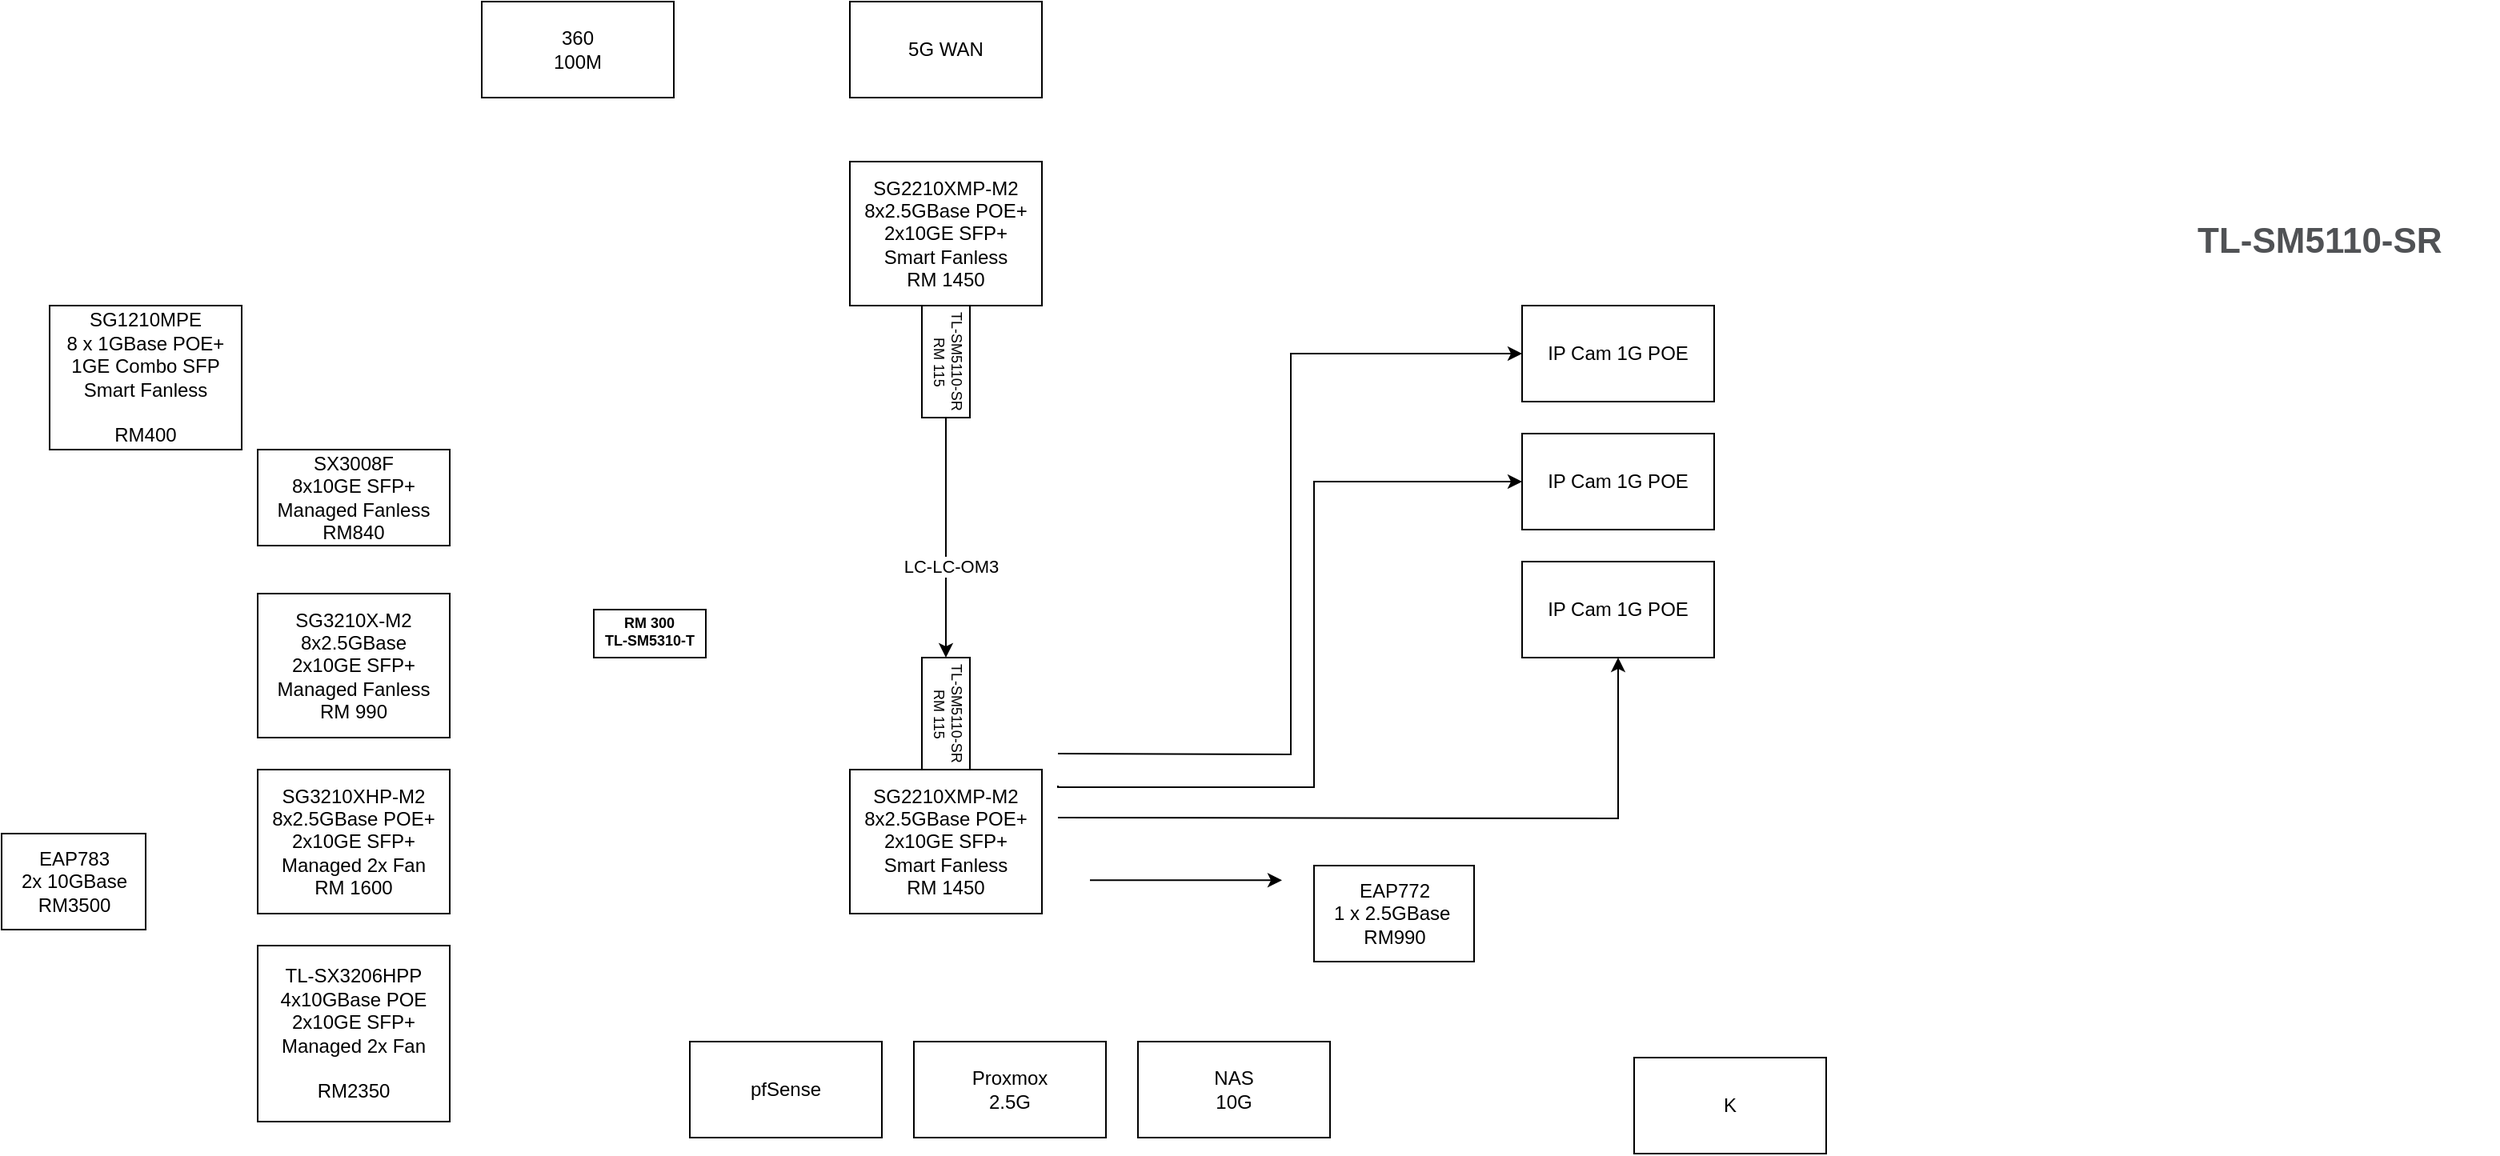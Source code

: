 <mxfile version="24.7.5" pages="3">
  <diagram name="Page-1" id="pbcTZh8GHBpGLhXNIeBB">
    <mxGraphModel dx="2261" dy="821" grid="1" gridSize="10" guides="1" tooltips="1" connect="1" arrows="1" fold="1" page="1" pageScale="1" pageWidth="827" pageHeight="1169" math="0" shadow="0">
      <root>
        <mxCell id="0" />
        <mxCell id="1" parent="0" />
        <mxCell id="Z4i8T66TRp5-hyZMOipv-3" value="360&lt;div&gt;100M&lt;/div&gt;" style="rounded=0;whiteSpace=wrap;html=1;" vertex="1" parent="1">
          <mxGeometry x="-110" y="420" width="120" height="60" as="geometry" />
        </mxCell>
        <mxCell id="Z4i8T66TRp5-hyZMOipv-4" value="K" style="rounded=0;whiteSpace=wrap;html=1;" vertex="1" parent="1">
          <mxGeometry x="610" y="1080" width="120" height="60" as="geometry" />
        </mxCell>
        <mxCell id="Z4i8T66TRp5-hyZMOipv-5" value="pfSense" style="rounded=0;whiteSpace=wrap;html=1;" vertex="1" parent="1">
          <mxGeometry x="20" y="1070" width="120" height="60" as="geometry" />
        </mxCell>
        <mxCell id="Z4i8T66TRp5-hyZMOipv-6" value="5G WAN" style="rounded=0;whiteSpace=wrap;html=1;" vertex="1" parent="1">
          <mxGeometry x="120" y="420" width="120" height="60" as="geometry" />
        </mxCell>
        <mxCell id="Z4i8T66TRp5-hyZMOipv-7" value="Proxmox&lt;div&gt;2.5G&lt;/div&gt;" style="rounded=0;whiteSpace=wrap;html=1;" vertex="1" parent="1">
          <mxGeometry x="160" y="1070" width="120" height="60" as="geometry" />
        </mxCell>
        <mxCell id="Z4i8T66TRp5-hyZMOipv-12" style="edgeStyle=orthogonalEdgeStyle;rounded=0;orthogonalLoop=1;jettySize=auto;html=1;entryX=0.5;entryY=0;entryDx=0;entryDy=0;" edge="1" parent="1" source="OeohPNouyVNZ0SFP6d9K-26" target="Z9bdR9n9GlLmIkL_PWtc-4">
          <mxGeometry relative="1" as="geometry">
            <mxPoint x="180" y="630" as="sourcePoint" />
            <mxPoint x="180" y="820" as="targetPoint" />
          </mxGeometry>
        </mxCell>
        <mxCell id="Z9bdR9n9GlLmIkL_PWtc-2" value="LC-LC-OM3" style="edgeLabel;html=1;align=center;verticalAlign=middle;resizable=0;points=[];" vertex="1" connectable="0" parent="Z4i8T66TRp5-hyZMOipv-12">
          <mxGeometry x="0.233" y="3" relative="1" as="geometry">
            <mxPoint as="offset" />
          </mxGeometry>
        </mxCell>
        <mxCell id="Z4i8T66TRp5-hyZMOipv-11" value="NAS&lt;div&gt;10G&lt;/div&gt;" style="rounded=0;whiteSpace=wrap;html=1;" vertex="1" parent="1">
          <mxGeometry x="300" y="1070" width="120" height="60" as="geometry" />
        </mxCell>
        <mxCell id="Z4i8T66TRp5-hyZMOipv-17" value="SG1210MPE&lt;div&gt;&lt;div&gt;8 x 1GBase POE+&lt;/div&gt;&lt;div&gt;1GE Combo SFP&lt;/div&gt;&lt;/div&gt;&lt;div&gt;Smart Fanless&lt;/div&gt;&lt;div&gt;&lt;br&gt;&lt;/div&gt;&lt;div&gt;RM400&lt;/div&gt;" style="rounded=0;whiteSpace=wrap;html=1;" vertex="1" parent="1">
          <mxGeometry x="-380" y="610" width="120" height="90" as="geometry" />
        </mxCell>
        <mxCell id="Z4i8T66TRp5-hyZMOipv-19" value="EAP783&lt;div&gt;2x 10GBase&lt;/div&gt;&lt;div&gt;RM3500&lt;/div&gt;" style="text;html=1;align=center;verticalAlign=middle;resizable=0;points=[];autosize=1;strokeColor=default;" vertex="1" parent="1">
          <mxGeometry x="-410" y="940" width="90" height="60" as="geometry" />
        </mxCell>
        <mxCell id="Z9bdR9n9GlLmIkL_PWtc-1" value="SX3008F&lt;div&gt;8x10GE SFP+&lt;/div&gt;&lt;div&gt;Managed Fanless&lt;/div&gt;&lt;div&gt;RM840&lt;/div&gt;" style="rounded=0;whiteSpace=wrap;html=1;" vertex="1" parent="1">
          <mxGeometry x="-250" y="700" width="120" height="60" as="geometry" />
        </mxCell>
        <mxCell id="Z9bdR9n9GlLmIkL_PWtc-3" value="&lt;span style=&quot;color: rgb(80, 82, 85); font-family: AktivGrotesk-Corp, Helvetica, sans-serif; font-size: 22px; font-style: normal; font-variant-ligatures: normal; font-variant-caps: normal; font-weight: 700; letter-spacing: normal; orphans: 2; text-align: start; text-indent: 0px; text-transform: none; widows: 2; word-spacing: 0px; -webkit-text-stroke: 1px rgba(0, 0, 0, 0); white-space: normal; background-color: rgb(255, 255, 255); text-decoration-thickness: initial; text-decoration-style: initial; text-decoration-color: initial; display: inline !important; float: none;&quot;&gt;TL-SM5110-SR&lt;/span&gt;" style="text;whiteSpace=wrap;html=1;" vertex="1" parent="1">
          <mxGeometry x="960" y="550" width="190" height="50" as="geometry" />
        </mxCell>
        <mxCell id="Z9bdR9n9GlLmIkL_PWtc-4" value="TL-SM5110-SR&lt;div&gt;RM 115&lt;/div&gt;" style="rounded=0;whiteSpace=wrap;html=1;fontSize=9;horizontal=1;textDirection=vertical-rl;fontStyle=0" vertex="1" parent="1">
          <mxGeometry x="165" y="830" width="30" height="70" as="geometry" />
        </mxCell>
        <mxCell id="Z9bdR9n9GlLmIkL_PWtc-5" value="TL-SM5310-T&lt;div&gt;RM 300&lt;/div&gt;" style="rounded=0;whiteSpace=wrap;html=1;fontSize=9;horizontal=1;textDirection=vertical-lr;fontStyle=1;rotation=-90;" vertex="1" parent="1">
          <mxGeometry x="-20" y="780" width="30" height="70" as="geometry" />
        </mxCell>
        <mxCell id="OeohPNouyVNZ0SFP6d9K-8" style="edgeStyle=orthogonalEdgeStyle;rounded=0;orthogonalLoop=1;jettySize=auto;html=1;" edge="1" parent="1">
          <mxGeometry relative="1" as="geometry">
            <mxPoint x="390" y="969.17" as="targetPoint" />
            <mxPoint x="270" y="969.17" as="sourcePoint" />
          </mxGeometry>
        </mxCell>
        <mxCell id="OeohPNouyVNZ0SFP6d9K-1" value="TL-SX3206HPP&lt;div&gt;4x10GBase POE&lt;/div&gt;&lt;div&gt;2x10GE SFP+&lt;/div&gt;&lt;div&gt;Managed 2x Fan&lt;/div&gt;&lt;div&gt;&lt;br&gt;&lt;/div&gt;&lt;div&gt;RM2350&lt;/div&gt;" style="rounded=0;whiteSpace=wrap;html=1;" vertex="1" parent="1">
          <mxGeometry x="-250" y="1010" width="120" height="110" as="geometry" />
        </mxCell>
        <mxCell id="OeohPNouyVNZ0SFP6d9K-3" value="IP Cam 1G POE" style="rounded=0;whiteSpace=wrap;html=1;" vertex="1" parent="1">
          <mxGeometry x="540" y="770" width="120" height="60" as="geometry" />
        </mxCell>
        <mxCell id="OeohPNouyVNZ0SFP6d9K-13" style="edgeStyle=orthogonalEdgeStyle;rounded=0;orthogonalLoop=1;jettySize=auto;html=1;" edge="1" parent="1" target="OeohPNouyVNZ0SFP6d9K-3">
          <mxGeometry relative="1" as="geometry">
            <mxPoint x="250" y="930" as="sourcePoint" />
          </mxGeometry>
        </mxCell>
        <mxCell id="OeohPNouyVNZ0SFP6d9K-19" style="edgeStyle=orthogonalEdgeStyle;rounded=0;orthogonalLoop=1;jettySize=auto;html=1;entryX=0;entryY=0.5;entryDx=0;entryDy=0;" edge="1" parent="1" target="OeohPNouyVNZ0SFP6d9K-16">
          <mxGeometry relative="1" as="geometry">
            <mxPoint x="250" y="910" as="sourcePoint" />
            <Array as="points">
              <mxPoint x="250" y="911" />
              <mxPoint x="410" y="911" />
              <mxPoint x="410" y="720" />
            </Array>
          </mxGeometry>
        </mxCell>
        <mxCell id="OeohPNouyVNZ0SFP6d9K-20" style="edgeStyle=orthogonalEdgeStyle;rounded=0;orthogonalLoop=1;jettySize=auto;html=1;entryX=0;entryY=0.5;entryDx=0;entryDy=0;" edge="1" parent="1" target="OeohPNouyVNZ0SFP6d9K-17">
          <mxGeometry relative="1" as="geometry">
            <mxPoint x="250" y="890" as="sourcePoint" />
          </mxGeometry>
        </mxCell>
        <mxCell id="OeohPNouyVNZ0SFP6d9K-16" value="IP Cam 1G POE" style="rounded=0;whiteSpace=wrap;html=1;" vertex="1" parent="1">
          <mxGeometry x="540" y="690" width="120" height="60" as="geometry" />
        </mxCell>
        <mxCell id="OeohPNouyVNZ0SFP6d9K-17" value="IP Cam 1G POE" style="rounded=0;whiteSpace=wrap;html=1;" vertex="1" parent="1">
          <mxGeometry x="540" y="610" width="120" height="60" as="geometry" />
        </mxCell>
        <mxCell id="OeohPNouyVNZ0SFP6d9K-21" value="SG2210XMP-M2&lt;div&gt;8x2.5GBase POE+&lt;/div&gt;&lt;div&gt;2x10GE SFP+&lt;/div&gt;&lt;div&gt;Smart Fanless&lt;/div&gt;&lt;div&gt;RM 1450&lt;/div&gt;" style="rounded=0;whiteSpace=wrap;html=1;" vertex="1" parent="1">
          <mxGeometry x="120" y="900" width="120" height="90" as="geometry" />
        </mxCell>
        <mxCell id="OeohPNouyVNZ0SFP6d9K-22" value="SG3210X-M2&lt;div&gt;8x2.5GBase&lt;/div&gt;&lt;div&gt;2x10GE SFP+&lt;/div&gt;&lt;div&gt;Managed Fanless&lt;/div&gt;&lt;div&gt;RM 990&lt;/div&gt;" style="rounded=0;whiteSpace=wrap;html=1;" vertex="1" parent="1">
          <mxGeometry x="-250" y="790" width="120" height="90" as="geometry" />
        </mxCell>
        <mxCell id="OeohPNouyVNZ0SFP6d9K-23" value="EAP772&lt;div&gt;1 x 2.5GBase&amp;nbsp;&lt;/div&gt;&lt;div&gt;RM990&lt;/div&gt;" style="text;html=1;align=center;verticalAlign=middle;resizable=0;points=[];autosize=1;strokeColor=default;" vertex="1" parent="1">
          <mxGeometry x="410" y="960" width="100" height="60" as="geometry" />
        </mxCell>
        <mxCell id="OeohPNouyVNZ0SFP6d9K-24" value="SG3210XHP-M2&lt;div&gt;8x2.5GBase POE+&lt;/div&gt;&lt;div&gt;2x10GE SFP+&lt;/div&gt;&lt;div&gt;Managed 2x Fan&lt;/div&gt;&lt;div&gt;RM 1600&lt;/div&gt;" style="rounded=0;whiteSpace=wrap;html=1;" vertex="1" parent="1">
          <mxGeometry x="-250" y="900" width="120" height="90" as="geometry" />
        </mxCell>
        <mxCell id="OeohPNouyVNZ0SFP6d9K-25" value="SG2210XMP-M2&lt;div&gt;8x2.5GBase POE+&lt;/div&gt;&lt;div&gt;2x10GE SFP+&lt;/div&gt;&lt;div&gt;Smart Fanless&lt;/div&gt;&lt;div&gt;RM 1450&lt;/div&gt;" style="rounded=0;whiteSpace=wrap;html=1;" vertex="1" parent="1">
          <mxGeometry x="120" y="520" width="120" height="90" as="geometry" />
        </mxCell>
        <mxCell id="OeohPNouyVNZ0SFP6d9K-27" value="" style="edgeStyle=orthogonalEdgeStyle;rounded=0;orthogonalLoop=1;jettySize=auto;html=1;entryX=0.5;entryY=0;entryDx=0;entryDy=0;" edge="1" parent="1" target="OeohPNouyVNZ0SFP6d9K-26">
          <mxGeometry relative="1" as="geometry">
            <mxPoint x="180" y="630" as="sourcePoint" />
            <mxPoint x="180" y="830" as="targetPoint" />
          </mxGeometry>
        </mxCell>
        <mxCell id="OeohPNouyVNZ0SFP6d9K-26" value="TL-SM5110-SR&lt;div&gt;RM 115&lt;/div&gt;" style="rounded=0;whiteSpace=wrap;html=1;fontSize=9;horizontal=1;textDirection=vertical-rl;fontStyle=0" vertex="1" parent="1">
          <mxGeometry x="165" y="610" width="30" height="70" as="geometry" />
        </mxCell>
      </root>
    </mxGraphModel>
  </diagram>
  <diagram name="Copy of Page-1" id="Lj-VovJ5K9fjIuEtGVKG">
    <mxGraphModel dx="2261" dy="821" grid="1" gridSize="10" guides="1" tooltips="1" connect="1" arrows="1" fold="1" page="1" pageScale="1" pageWidth="827" pageHeight="1169" math="0" shadow="0">
      <root>
        <mxCell id="eAYGPAcNpQr_43S9VWzx-0" />
        <mxCell id="eAYGPAcNpQr_43S9VWzx-1" parent="eAYGPAcNpQr_43S9VWzx-0" />
        <mxCell id="eAYGPAcNpQr_43S9VWzx-2" value="360&lt;div&gt;100M&lt;/div&gt;" style="rounded=0;whiteSpace=wrap;html=1;" vertex="1" parent="eAYGPAcNpQr_43S9VWzx-1">
          <mxGeometry x="-240" y="340" width="120" height="60" as="geometry" />
        </mxCell>
        <mxCell id="O92i0cZraoN64cPFJsai-16" style="edgeStyle=orthogonalEdgeStyle;rounded=0;orthogonalLoop=1;jettySize=auto;html=1;exitX=0.5;exitY=1;exitDx=0;exitDy=0;" edge="1" parent="eAYGPAcNpQr_43S9VWzx-1" source="eAYGPAcNpQr_43S9VWzx-3" target="O92i0cZraoN64cPFJsai-1">
          <mxGeometry relative="1" as="geometry" />
        </mxCell>
        <mxCell id="eAYGPAcNpQr_43S9VWzx-3" value="K" style="rounded=0;whiteSpace=wrap;html=1;" vertex="1" parent="eAYGPAcNpQr_43S9VWzx-1">
          <mxGeometry x="354" y="520" width="120" height="60" as="geometry" />
        </mxCell>
        <mxCell id="eAYGPAcNpQr_43S9VWzx-4" value="pfSense" style="rounded=0;whiteSpace=wrap;html=1;" vertex="1" parent="eAYGPAcNpQr_43S9VWzx-1">
          <mxGeometry x="20" y="1070" width="120" height="60" as="geometry" />
        </mxCell>
        <mxCell id="eAYGPAcNpQr_43S9VWzx-5" value="5G WAN" style="rounded=0;whiteSpace=wrap;html=1;" vertex="1" parent="eAYGPAcNpQr_43S9VWzx-1">
          <mxGeometry x="60" y="420" width="117" height="60" as="geometry" />
        </mxCell>
        <mxCell id="eAYGPAcNpQr_43S9VWzx-6" value="Proxmox&lt;div&gt;2.5G&lt;/div&gt;" style="rounded=0;whiteSpace=wrap;html=1;" vertex="1" parent="eAYGPAcNpQr_43S9VWzx-1">
          <mxGeometry x="160" y="1070" width="120" height="60" as="geometry" />
        </mxCell>
        <mxCell id="eAYGPAcNpQr_43S9VWzx-7" style="edgeStyle=orthogonalEdgeStyle;rounded=0;orthogonalLoop=1;jettySize=auto;html=1;entryX=0.5;entryY=0;entryDx=0;entryDy=0;exitX=0.5;exitY=1;exitDx=0;exitDy=0;" edge="1" parent="eAYGPAcNpQr_43S9VWzx-1" source="eAYGPAcNpQr_43S9VWzx-30" target="eAYGPAcNpQr_43S9VWzx-14">
          <mxGeometry relative="1" as="geometry">
            <mxPoint x="160" y="720" as="sourcePoint" />
            <mxPoint x="120" y="820" as="targetPoint" />
          </mxGeometry>
        </mxCell>
        <mxCell id="eAYGPAcNpQr_43S9VWzx-8" value="LC-LC-OM3" style="edgeLabel;html=1;align=center;verticalAlign=middle;resizable=0;points=[];" vertex="1" connectable="0" parent="eAYGPAcNpQr_43S9VWzx-7">
          <mxGeometry x="0.233" y="3" relative="1" as="geometry">
            <mxPoint as="offset" />
          </mxGeometry>
        </mxCell>
        <mxCell id="eAYGPAcNpQr_43S9VWzx-9" value="NAS&lt;div&gt;10G&lt;/div&gt;" style="rounded=0;whiteSpace=wrap;html=1;" vertex="1" parent="eAYGPAcNpQr_43S9VWzx-1">
          <mxGeometry x="300" y="1070" width="120" height="60" as="geometry" />
        </mxCell>
        <mxCell id="eAYGPAcNpQr_43S9VWzx-10" value="SG1210MPE&lt;div&gt;&lt;div&gt;8 x 1GBase POE+&lt;/div&gt;&lt;div&gt;1GE Combo SFP&lt;/div&gt;&lt;/div&gt;&lt;div&gt;Smart Fanless&lt;/div&gt;&lt;div&gt;&lt;br&gt;&lt;/div&gt;&lt;div&gt;RM400&lt;/div&gt;" style="rounded=0;whiteSpace=wrap;html=1;" vertex="1" parent="eAYGPAcNpQr_43S9VWzx-1">
          <mxGeometry x="-380" y="610" width="120" height="90" as="geometry" />
        </mxCell>
        <mxCell id="eAYGPAcNpQr_43S9VWzx-11" value="EAP783&lt;div&gt;2x 10GBase&lt;/div&gt;&lt;div&gt;RM3500&lt;/div&gt;" style="text;html=1;align=center;verticalAlign=middle;resizable=0;points=[];autosize=1;strokeColor=default;" vertex="1" parent="eAYGPAcNpQr_43S9VWzx-1">
          <mxGeometry x="-410" y="940" width="90" height="60" as="geometry" />
        </mxCell>
        <mxCell id="eAYGPAcNpQr_43S9VWzx-12" value="SX3008F&lt;div&gt;8x10GE SFP+&lt;/div&gt;&lt;div&gt;Managed Fanless&lt;/div&gt;&lt;div&gt;RM840&lt;/div&gt;" style="rounded=0;whiteSpace=wrap;html=1;" vertex="1" parent="eAYGPAcNpQr_43S9VWzx-1">
          <mxGeometry x="60" y="900" width="280" height="60" as="geometry" />
        </mxCell>
        <mxCell id="eAYGPAcNpQr_43S9VWzx-13" value="&lt;span style=&quot;color: rgb(80, 82, 85); font-family: AktivGrotesk-Corp, Helvetica, sans-serif; font-size: 22px; font-style: normal; font-variant-ligatures: normal; font-variant-caps: normal; font-weight: 700; letter-spacing: normal; orphans: 2; text-align: start; text-indent: 0px; text-transform: none; widows: 2; word-spacing: 0px; -webkit-text-stroke: 1px rgba(0, 0, 0, 0); white-space: normal; background-color: rgb(255, 255, 255); text-decoration-thickness: initial; text-decoration-style: initial; text-decoration-color: initial; display: inline !important; float: none;&quot;&gt;TL-SM5110-SR&lt;/span&gt;" style="text;whiteSpace=wrap;html=1;" vertex="1" parent="eAYGPAcNpQr_43S9VWzx-1">
          <mxGeometry x="960" y="550" width="190" height="50" as="geometry" />
        </mxCell>
        <mxCell id="eAYGPAcNpQr_43S9VWzx-14" value="TL-SM5110-SR&lt;div&gt;RM 115&lt;/div&gt;" style="rounded=0;whiteSpace=wrap;html=1;fontSize=9;horizontal=1;textDirection=vertical-rl;fontStyle=0" vertex="1" parent="eAYGPAcNpQr_43S9VWzx-1">
          <mxGeometry x="105" y="830" width="27" height="70" as="geometry" />
        </mxCell>
        <mxCell id="eAYGPAcNpQr_43S9VWzx-15" value="10G&lt;div&gt;TL-SM5310-T&lt;div&gt;RM 300&lt;/div&gt;&lt;/div&gt;" style="rounded=0;whiteSpace=wrap;html=1;fontSize=9;horizontal=1;textDirection=vertical-rl;fontStyle=1;rotation=-90;" vertex="1" parent="eAYGPAcNpQr_43S9VWzx-1">
          <mxGeometry x="242" y="949" width="47" height="70" as="geometry" />
        </mxCell>
        <mxCell id="eAYGPAcNpQr_43S9VWzx-16" style="edgeStyle=orthogonalEdgeStyle;rounded=0;orthogonalLoop=1;jettySize=auto;html=1;" edge="1" parent="eAYGPAcNpQr_43S9VWzx-1">
          <mxGeometry relative="1" as="geometry">
            <mxPoint x="430" y="983.5" as="targetPoint" />
            <mxPoint x="310" y="983.5" as="sourcePoint" />
          </mxGeometry>
        </mxCell>
        <mxCell id="eAYGPAcNpQr_43S9VWzx-17" value="TL-SX3206HPP&lt;div&gt;4x10GBase POE&lt;/div&gt;&lt;div&gt;2x10GE SFP+&lt;/div&gt;&lt;div&gt;Managed 2x Fan&lt;/div&gt;&lt;div&gt;&lt;br&gt;&lt;/div&gt;&lt;div&gt;RM2350&lt;/div&gt;" style="rounded=0;whiteSpace=wrap;html=1;" vertex="1" parent="eAYGPAcNpQr_43S9VWzx-1">
          <mxGeometry x="-250" y="1010" width="120" height="110" as="geometry" />
        </mxCell>
        <mxCell id="O92i0cZraoN64cPFJsai-21" style="edgeStyle=orthogonalEdgeStyle;rounded=0;orthogonalLoop=1;jettySize=auto;html=1;entryX=0.25;entryY=1;entryDx=0;entryDy=0;" edge="1" parent="eAYGPAcNpQr_43S9VWzx-1" source="eAYGPAcNpQr_43S9VWzx-18" target="O92i0cZraoN64cPFJsai-1">
          <mxGeometry relative="1" as="geometry" />
        </mxCell>
        <mxCell id="eAYGPAcNpQr_43S9VWzx-18" value="IP Cam 1G POE" style="rounded=0;whiteSpace=wrap;html=1;" vertex="1" parent="eAYGPAcNpQr_43S9VWzx-1">
          <mxGeometry x="700" y="870" width="120" height="60" as="geometry" />
        </mxCell>
        <mxCell id="O92i0cZraoN64cPFJsai-20" style="edgeStyle=orthogonalEdgeStyle;rounded=0;orthogonalLoop=1;jettySize=auto;html=1;entryX=0.5;entryY=1;entryDx=0;entryDy=0;" edge="1" parent="eAYGPAcNpQr_43S9VWzx-1" source="eAYGPAcNpQr_43S9VWzx-22" target="O92i0cZraoN64cPFJsai-1">
          <mxGeometry relative="1" as="geometry">
            <Array as="points">
              <mxPoint x="600" y="800" />
              <mxPoint x="600" y="804" />
            </Array>
          </mxGeometry>
        </mxCell>
        <mxCell id="eAYGPAcNpQr_43S9VWzx-22" value="IP Cam 1G POE" style="rounded=0;whiteSpace=wrap;html=1;" vertex="1" parent="eAYGPAcNpQr_43S9VWzx-1">
          <mxGeometry x="700" y="790" width="120" height="60" as="geometry" />
        </mxCell>
        <mxCell id="O92i0cZraoN64cPFJsai-19" style="edgeStyle=orthogonalEdgeStyle;rounded=0;orthogonalLoop=1;jettySize=auto;html=1;entryX=0.75;entryY=1;entryDx=0;entryDy=0;" edge="1" parent="eAYGPAcNpQr_43S9VWzx-1" source="eAYGPAcNpQr_43S9VWzx-23" target="O92i0cZraoN64cPFJsai-1">
          <mxGeometry relative="1" as="geometry" />
        </mxCell>
        <mxCell id="eAYGPAcNpQr_43S9VWzx-23" value="IP Cam 1G POE" style="rounded=0;whiteSpace=wrap;html=1;" vertex="1" parent="eAYGPAcNpQr_43S9VWzx-1">
          <mxGeometry x="700" y="710" width="120" height="60" as="geometry" />
        </mxCell>
        <mxCell id="eAYGPAcNpQr_43S9VWzx-25" value="SG3210X-M2&lt;div&gt;8x2.5GBase&lt;/div&gt;&lt;div&gt;2x10GE SFP+&lt;/div&gt;&lt;div&gt;Managed Fanless&lt;/div&gt;&lt;div&gt;RM 990&lt;/div&gt;" style="rounded=0;whiteSpace=wrap;html=1;" vertex="1" parent="eAYGPAcNpQr_43S9VWzx-1">
          <mxGeometry x="-250" y="790" width="120" height="90" as="geometry" />
        </mxCell>
        <mxCell id="eAYGPAcNpQr_43S9VWzx-26" value="EAP772&lt;div&gt;1 x 2.5GBase&amp;nbsp;&lt;/div&gt;&lt;div&gt;RM990&lt;/div&gt;" style="text;html=1;align=center;verticalAlign=middle;resizable=0;points=[];autosize=1;strokeColor=default;" vertex="1" parent="eAYGPAcNpQr_43S9VWzx-1">
          <mxGeometry x="440" y="954" width="100" height="60" as="geometry" />
        </mxCell>
        <mxCell id="eAYGPAcNpQr_43S9VWzx-27" value="SG3210XHP-M2&lt;div&gt;8x2.5GBase POE+&lt;/div&gt;&lt;div&gt;2x10GE SFP+&lt;/div&gt;&lt;div&gt;Managed 2x Fan&lt;/div&gt;&lt;div&gt;RM 1600&lt;/div&gt;" style="rounded=0;whiteSpace=wrap;html=1;" vertex="1" parent="eAYGPAcNpQr_43S9VWzx-1">
          <mxGeometry x="-250" y="900" width="120" height="90" as="geometry" />
        </mxCell>
        <mxCell id="eAYGPAcNpQr_43S9VWzx-28" value="SG2210XMP-M2&lt;div&gt;8x2.5GBase POE+&lt;/div&gt;&lt;div&gt;2x10GE SFP+&lt;/div&gt;&lt;div&gt;Smart Fanless&lt;/div&gt;&lt;div&gt;RM 1450&lt;/div&gt;" style="rounded=0;whiteSpace=wrap;html=1;" vertex="1" parent="eAYGPAcNpQr_43S9VWzx-1">
          <mxGeometry x="60" y="520" width="117" height="90" as="geometry" />
        </mxCell>
        <mxCell id="eAYGPAcNpQr_43S9VWzx-29" value="" style="edgeStyle=orthogonalEdgeStyle;rounded=0;orthogonalLoop=1;jettySize=auto;html=1;entryX=0.5;entryY=0;entryDx=0;entryDy=0;" edge="1" parent="eAYGPAcNpQr_43S9VWzx-1" target="eAYGPAcNpQr_43S9VWzx-30">
          <mxGeometry relative="1" as="geometry">
            <mxPoint x="120" y="630" as="sourcePoint" />
            <mxPoint x="120" y="830" as="targetPoint" />
          </mxGeometry>
        </mxCell>
        <mxCell id="eAYGPAcNpQr_43S9VWzx-30" value="TL-SM5110-SR&lt;div&gt;RM 115&lt;/div&gt;" style="rounded=0;whiteSpace=wrap;html=1;fontSize=9;horizontal=1;textDirection=vertical-rl;fontStyle=0" vertex="1" parent="eAYGPAcNpQr_43S9VWzx-1">
          <mxGeometry x="105" y="610" width="27" height="70" as="geometry" />
        </mxCell>
        <mxCell id="O92i0cZraoN64cPFJsai-0" value="TL-SM331T&lt;div&gt;1G&lt;br&gt;&lt;div&gt;&lt;div&gt;RM 120&lt;/div&gt;&lt;/div&gt;&lt;/div&gt;" style="rounded=0;whiteSpace=wrap;html=1;fontSize=9;horizontal=1;fontStyle=1;rotation=-90;textDirection=vertical-rl;" vertex="1" parent="eAYGPAcNpQr_43S9VWzx-1">
          <mxGeometry x="356" y="884" width="37" height="70" as="geometry" />
        </mxCell>
        <mxCell id="O92i0cZraoN64cPFJsai-1" value="&lt;span style=&quot;font-weight: normal;&quot;&gt;SG108PE&lt;/span&gt;&lt;div&gt;&lt;span style=&quot;font-weight: normal;&quot;&gt;4x1G POE+&lt;/span&gt;&lt;/div&gt;&lt;div&gt;&lt;span style=&quot;font-weight: normal;&quot;&gt;4x1G&lt;/span&gt;&lt;/div&gt;&lt;div&gt;&lt;span style=&quot;font-weight: normal;&quot;&gt;Smart Fanless&lt;/span&gt;&lt;/div&gt;&lt;div&gt;&lt;span style=&quot;font-weight: normal;&quot;&gt;RM190&lt;/span&gt;&lt;/div&gt;" style="rounded=0;whiteSpace=wrap;html=1;fontSize=9;horizontal=1;fontStyle=1;rotation=-90;textDirection=vertical-rl;" vertex="1" parent="eAYGPAcNpQr_43S9VWzx-1">
          <mxGeometry x="390" y="724" width="58.75" height="160" as="geometry" />
        </mxCell>
        <mxCell id="O92i0cZraoN64cPFJsai-17" style="edgeStyle=orthogonalEdgeStyle;rounded=0;orthogonalLoop=1;jettySize=auto;html=1;exitX=0.5;exitY=1;exitDx=0;exitDy=0;entryX=1;entryY=0.25;entryDx=0;entryDy=0;" edge="1" parent="eAYGPAcNpQr_43S9VWzx-1" source="O92i0cZraoN64cPFJsai-2" target="O92i0cZraoN64cPFJsai-1">
          <mxGeometry relative="1" as="geometry" />
        </mxCell>
        <mxCell id="O92i0cZraoN64cPFJsai-2" value="TV" style="rounded=0;whiteSpace=wrap;html=1;" vertex="1" parent="eAYGPAcNpQr_43S9VWzx-1">
          <mxGeometry x="280" y="600" width="120" height="60" as="geometry" />
        </mxCell>
        <mxCell id="O92i0cZraoN64cPFJsai-18" style="edgeStyle=orthogonalEdgeStyle;rounded=0;orthogonalLoop=1;jettySize=auto;html=1;entryX=1;entryY=0.75;entryDx=0;entryDy=0;" edge="1" parent="eAYGPAcNpQr_43S9VWzx-1" source="O92i0cZraoN64cPFJsai-11" target="O92i0cZraoN64cPFJsai-1">
          <mxGeometry relative="1" as="geometry" />
        </mxCell>
        <mxCell id="O92i0cZraoN64cPFJsai-11" value="TV" style="rounded=0;whiteSpace=wrap;html=1;" vertex="1" parent="eAYGPAcNpQr_43S9VWzx-1">
          <mxGeometry x="430" y="600" width="120" height="60" as="geometry" />
        </mxCell>
        <mxCell id="O92i0cZraoN64cPFJsai-14" value="EAP773&lt;div&gt;1x 10GBase&lt;/div&gt;&lt;div&gt;RM3500&lt;/div&gt;" style="text;html=1;align=center;verticalAlign=middle;resizable=0;points=[];autosize=1;strokeColor=default;" vertex="1" parent="eAYGPAcNpQr_43S9VWzx-1">
          <mxGeometry x="-225" y="604" width="90" height="60" as="geometry" />
        </mxCell>
      </root>
    </mxGraphModel>
  </diagram>
  <diagram id="EvEnjDoFt7nIhmcgwPZU" name="Page-2">
    <mxGraphModel dx="1434" dy="878" grid="1" gridSize="10" guides="1" tooltips="1" connect="1" arrows="1" fold="1" page="1" pageScale="1" pageWidth="827" pageHeight="1169" math="0" shadow="0">
      <root>
        <mxCell id="0" />
        <mxCell id="1" parent="0" />
        <mxCell id="G1tx_gsNzhjHlp4Y_8nj-1" value="TL-SX3206HPP&lt;div&gt;4x10GBase&lt;/div&gt;&lt;div&gt;2x10GE SFP+&lt;/div&gt;" style="rounded=0;whiteSpace=wrap;html=1;" vertex="1" parent="1">
          <mxGeometry x="70" y="500" width="120" height="60" as="geometry" />
        </mxCell>
        <mxCell id="G1tx_gsNzhjHlp4Y_8nj-2" value="NAS" style="rounded=0;whiteSpace=wrap;html=1;" vertex="1" parent="1">
          <mxGeometry x="460" y="630" width="120" height="60" as="geometry" />
        </mxCell>
        <mxCell id="hkmKzt8JZ6WH0SY0ombu-1" value="EAP783&lt;div&gt;2x 10GBase&lt;/div&gt;" style="text;html=1;align=center;verticalAlign=middle;resizable=0;points=[];autosize=1;strokeColor=default;" vertex="1" parent="1">
          <mxGeometry x="324" y="517" width="90" height="40" as="geometry" />
        </mxCell>
        <mxCell id="hkmKzt8JZ6WH0SY0ombu-3" style="edgeStyle=orthogonalEdgeStyle;rounded=0;orthogonalLoop=1;jettySize=auto;html=1;exitX=1;exitY=0.5;exitDx=0;exitDy=0;entryX=0.033;entryY=0.325;entryDx=0;entryDy=0;entryPerimeter=0;" edge="1" parent="1" source="G1tx_gsNzhjHlp4Y_8nj-1" target="hkmKzt8JZ6WH0SY0ombu-1">
          <mxGeometry relative="1" as="geometry" />
        </mxCell>
        <mxCell id="hkmKzt8JZ6WH0SY0ombu-4" style="edgeStyle=orthogonalEdgeStyle;rounded=0;orthogonalLoop=1;jettySize=auto;html=1;exitX=1;exitY=0.75;exitDx=0;exitDy=0;entryX=0.022;entryY=0.7;entryDx=0;entryDy=0;entryPerimeter=0;" edge="1" parent="1" source="G1tx_gsNzhjHlp4Y_8nj-1" target="hkmKzt8JZ6WH0SY0ombu-1">
          <mxGeometry relative="1" as="geometry" />
        </mxCell>
        <mxCell id="hkmKzt8JZ6WH0SY0ombu-5" value="Proxmox 2.5G" style="rounded=0;whiteSpace=wrap;html=1;" vertex="1" parent="1">
          <mxGeometry x="80" y="630" width="120" height="60" as="geometry" />
        </mxCell>
        <mxCell id="2P_VLReRkn-qO0rDn_2A-1" value="5G WAN" style="rounded=0;whiteSpace=wrap;html=1;" vertex="1" parent="1">
          <mxGeometry x="70" y="360" width="120" height="60" as="geometry" />
        </mxCell>
      </root>
    </mxGraphModel>
  </diagram>
</mxfile>
